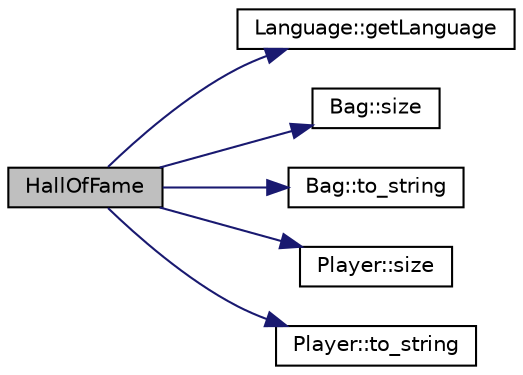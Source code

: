 digraph "HallOfFame"
{
  edge [fontname="Helvetica",fontsize="10",labelfontname="Helvetica",labelfontsize="10"];
  node [fontname="Helvetica",fontsize="10",shape=record];
  rankdir="LR";
  Node1 [label="HallOfFame",height=0.2,width=0.4,color="black", fillcolor="grey75", style="filled", fontcolor="black"];
  Node1 -> Node2 [color="midnightblue",fontsize="10",style="solid",fontname="Helvetica"];
  Node2 [label="Language::getLanguage",height=0.2,width=0.4,color="black", fillcolor="white", style="filled",URL="$classLanguage.html#ae601aeb3adba71b80ca3eb25310bed58",tooltip="Returns the ISO690 identifier of the language. "];
  Node1 -> Node3 [color="midnightblue",fontsize="10",style="solid",fontname="Helvetica"];
  Node3 [label="Bag::size",height=0.2,width=0.4,color="black", fillcolor="white", style="filled",URL="$classBag.html#a32652be363a0f5d189b029ed863e5bf2",tooltip="Size of the letters set that remain in the bag. "];
  Node1 -> Node4 [color="midnightblue",fontsize="10",style="solid",fontname="Helvetica"];
  Node4 [label="Bag::to_string",height=0.2,width=0.4,color="black", fillcolor="white", style="filled",URL="$classBag.html#ac63bdc8c3ceed6d86db66b9d399764ab",tooltip="Returns the set of letters that remain in the bag. "];
  Node1 -> Node5 [color="midnightblue",fontsize="10",style="solid",fontname="Helvetica"];
  Node5 [label="Player::size",height=0.2,width=0.4,color="black", fillcolor="white", style="filled",URL="$classPlayer.html#a706f8e7eb9f430881ce2c96e6f525b62",tooltip="Returns the number of letters stored. "];
  Node1 -> Node6 [color="midnightblue",fontsize="10",style="solid",fontname="Helvetica"];
  Node6 [label="Player::to_string",height=0.2,width=0.4,color="black", fillcolor="white", style="filled",URL="$classPlayer.html#af069ef7e0afaead3c21ac3af4d3c9c40",tooltip="Returns the number of letters stored. Although internally this set is stored in a CSTRING..."];
}
